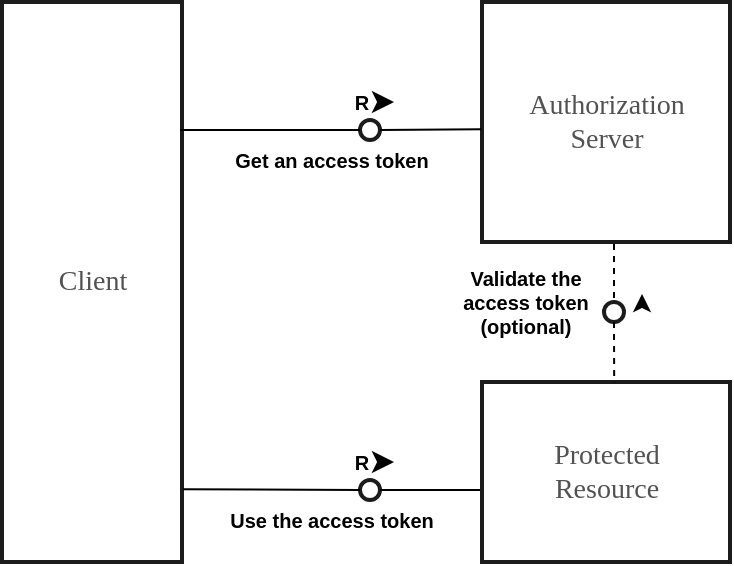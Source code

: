 <mxfile version="14.6.6" type="github">
  <diagram id="hPtmtx6IpT1gjBAr7_w4" name="Page-1">
    <mxGraphModel dx="1518" dy="970" grid="1" gridSize="10" guides="1" tooltips="1" connect="1" arrows="1" fold="1" page="1" pageScale="1" pageWidth="827" pageHeight="1169" math="0" shadow="0">
      <root>
        <mxCell id="0" />
        <mxCell id="1" parent="0" />
        <mxCell id="3cUhAm3IvbHf3z0y6Tj2-4" value="Client" style="html=1;strokeColor=#1C1C1C;fillColor=#ffffff;fontFamily=Tahoma;fontSize=14;fontColor=#525252;align=center;strokeWidth=2;" parent="1" vertex="1">
          <mxGeometry x="160" y="80" width="90" height="280" as="geometry" />
        </mxCell>
        <mxCell id="3cUhAm3IvbHf3z0y6Tj2-5" value="Authorization&lt;br&gt;Server" style="html=1;strokeColor=#1C1C1C;fillColor=#ffffff;fontFamily=Tahoma;fontSize=14;fontColor=#525252;align=center;strokeWidth=2;" parent="1" vertex="1">
          <mxGeometry x="400" y="80" width="124" height="120" as="geometry" />
        </mxCell>
        <mxCell id="3cUhAm3IvbHf3z0y6Tj2-6" value="Protected&lt;br&gt;Resource" style="html=1;strokeColor=#1C1C1C;fillColor=#ffffff;fontFamily=Tahoma;fontSize=14;fontColor=#525252;align=center;strokeWidth=2;" parent="1" vertex="1">
          <mxGeometry x="400" y="270" width="124" height="90" as="geometry" />
        </mxCell>
        <mxCell id="3cUhAm3IvbHf3z0y6Tj2-7" value="" style="group" parent="1" vertex="1" connectable="0">
          <mxGeometry x="320" y="120" width="40" height="29" as="geometry" />
        </mxCell>
        <mxCell id="3cUhAm3IvbHf3z0y6Tj2-8" value="R" style="text;html=1;strokeColor=none;fillColor=none;align=center;verticalAlign=middle;whiteSpace=wrap;overflow=hidden;fontFamily=Helvetica;fontSize=10;fontColor=#000000;fontStyle=1" parent="3cUhAm3IvbHf3z0y6Tj2-7" vertex="1">
          <mxGeometry width="40" height="20" as="geometry" />
        </mxCell>
        <mxCell id="3cUhAm3IvbHf3z0y6Tj2-9" value="" style="ellipse;whiteSpace=wrap;html=1;strokeColor=#1C1C1C;fillColor=none;fontFamily=Tahoma;fontSize=14;fontColor=#525252;align=center;strokeWidth=2;" parent="3cUhAm3IvbHf3z0y6Tj2-7" vertex="1">
          <mxGeometry x="19" y="19" width="10" height="10" as="geometry" />
        </mxCell>
        <mxCell id="3cUhAm3IvbHf3z0y6Tj2-10" style="edgeStyle=none;rounded=0;html=1;startArrow=none;startFill=0;endArrow=classic;endFill=1;jettySize=auto;orthogonalLoop=1;strokeColor=#000000;fontFamily=Helvetica;fontSize=10;fontColor=#000000;targetPerimeterSpacing=0;endSize=8;sourcePerimeterSpacing=0;startSize=0;" parent="3cUhAm3IvbHf3z0y6Tj2-7" edge="1">
          <mxGeometry relative="1" as="geometry">
            <mxPoint x="36" y="10" as="targetPoint" />
            <mxPoint x="28" y="10" as="sourcePoint" />
          </mxGeometry>
        </mxCell>
        <mxCell id="3cUhAm3IvbHf3z0y6Tj2-13" value="" style="endArrow=none;html=1;entryX=0;entryY=0.5;entryDx=0;entryDy=0;" parent="1" target="3cUhAm3IvbHf3z0y6Tj2-9" edge="1">
          <mxGeometry width="50" height="50" relative="1" as="geometry">
            <mxPoint x="249" y="144" as="sourcePoint" />
            <mxPoint x="410" y="210" as="targetPoint" />
          </mxGeometry>
        </mxCell>
        <mxCell id="3cUhAm3IvbHf3z0y6Tj2-14" value="" style="endArrow=none;html=1;exitX=1;exitY=0.5;exitDx=0;exitDy=0;entryX=-0.002;entryY=0.53;entryDx=0;entryDy=0;entryPerimeter=0;" parent="1" source="3cUhAm3IvbHf3z0y6Tj2-9" target="3cUhAm3IvbHf3z0y6Tj2-5" edge="1">
          <mxGeometry width="50" height="50" relative="1" as="geometry">
            <mxPoint x="360" y="260" as="sourcePoint" />
            <mxPoint x="410" y="210" as="targetPoint" />
          </mxGeometry>
        </mxCell>
        <mxCell id="3cUhAm3IvbHf3z0y6Tj2-15" value="" style="group" parent="1" vertex="1" connectable="0">
          <mxGeometry x="320" y="300" width="40" height="29" as="geometry" />
        </mxCell>
        <mxCell id="3cUhAm3IvbHf3z0y6Tj2-16" value="R" style="text;html=1;strokeColor=none;fillColor=none;align=center;verticalAlign=middle;whiteSpace=wrap;overflow=hidden;fontFamily=Helvetica;fontSize=10;fontColor=#000000;fontStyle=1" parent="3cUhAm3IvbHf3z0y6Tj2-15" vertex="1">
          <mxGeometry width="40" height="20" as="geometry" />
        </mxCell>
        <mxCell id="3cUhAm3IvbHf3z0y6Tj2-17" value="" style="ellipse;whiteSpace=wrap;html=1;strokeColor=#1C1C1C;fillColor=none;fontFamily=Tahoma;fontSize=14;fontColor=#525252;align=center;strokeWidth=2;" parent="3cUhAm3IvbHf3z0y6Tj2-15" vertex="1">
          <mxGeometry x="19" y="19" width="10" height="10" as="geometry" />
        </mxCell>
        <mxCell id="3cUhAm3IvbHf3z0y6Tj2-18" style="edgeStyle=none;rounded=0;html=1;startArrow=none;startFill=0;endArrow=classic;endFill=1;jettySize=auto;orthogonalLoop=1;strokeColor=#000000;fontFamily=Helvetica;fontSize=10;fontColor=#000000;targetPerimeterSpacing=0;endSize=8;sourcePerimeterSpacing=0;startSize=0;" parent="3cUhAm3IvbHf3z0y6Tj2-15" edge="1">
          <mxGeometry relative="1" as="geometry">
            <mxPoint x="36" y="10" as="targetPoint" />
            <mxPoint x="28" y="10" as="sourcePoint" />
          </mxGeometry>
        </mxCell>
        <mxCell id="3cUhAm3IvbHf3z0y6Tj2-19" value="" style="endArrow=none;html=1;entryX=0;entryY=0.5;entryDx=0;entryDy=0;exitX=1.007;exitY=0.87;exitDx=0;exitDy=0;exitPerimeter=0;" parent="1" source="3cUhAm3IvbHf3z0y6Tj2-4" target="3cUhAm3IvbHf3z0y6Tj2-17" edge="1">
          <mxGeometry width="50" height="50" relative="1" as="geometry">
            <mxPoint x="289" y="304" as="sourcePoint" />
            <mxPoint x="410" y="210" as="targetPoint" />
          </mxGeometry>
        </mxCell>
        <mxCell id="3cUhAm3IvbHf3z0y6Tj2-20" value="" style="endArrow=none;html=1;exitX=1;exitY=0.5;exitDx=0;exitDy=0;" parent="1" source="3cUhAm3IvbHf3z0y6Tj2-17" edge="1">
          <mxGeometry width="50" height="50" relative="1" as="geometry">
            <mxPoint x="360" y="299.76" as="sourcePoint" />
            <mxPoint x="399" y="324" as="targetPoint" />
          </mxGeometry>
        </mxCell>
        <mxCell id="3cUhAm3IvbHf3z0y6Tj2-23" value="Get an access token" style="text;html=1;strokeColor=none;fillColor=none;align=center;verticalAlign=middle;whiteSpace=wrap;overflow=hidden;fontFamily=Helvetica;fontSize=10;fontColor=#000000;fontStyle=1" parent="1" vertex="1">
          <mxGeometry x="270" y="149" width="110" height="20" as="geometry" />
        </mxCell>
        <mxCell id="3cUhAm3IvbHf3z0y6Tj2-26" value="Use the access token" style="text;html=1;strokeColor=none;fillColor=none;align=center;verticalAlign=middle;whiteSpace=wrap;overflow=hidden;fontFamily=Helvetica;fontSize=10;fontColor=#000000;fontStyle=1" parent="1" vertex="1">
          <mxGeometry x="270" y="329" width="110" height="20" as="geometry" />
        </mxCell>
        <mxCell id="3cUhAm3IvbHf3z0y6Tj2-37" value="" style="group" parent="1" vertex="1" connectable="0">
          <mxGeometry x="442" y="230" width="40" height="20" as="geometry" />
        </mxCell>
        <mxCell id="3cUhAm3IvbHf3z0y6Tj2-43" value="" style="group;rotation=-180;" parent="1" vertex="1" connectable="0">
          <mxGeometry x="460" y="230" width="40" height="20" as="geometry" />
        </mxCell>
        <mxCell id="3cUhAm3IvbHf3z0y6Tj2-44" value="" style="group;rotation=-180;" parent="3cUhAm3IvbHf3z0y6Tj2-43" vertex="1" connectable="0">
          <mxGeometry width="40" height="20" as="geometry" />
        </mxCell>
        <mxCell id="3cUhAm3IvbHf3z0y6Tj2-45" value="" style="group;rotation=-180;" parent="3cUhAm3IvbHf3z0y6Tj2-44" vertex="1" connectable="0">
          <mxGeometry width="40" height="20" as="geometry" />
        </mxCell>
        <mxCell id="3cUhAm3IvbHf3z0y6Tj2-46" value="" style="endArrow=classic;html=1;strokeColor=#000000;fontFamily=Helvetica;fontSize=14;fontColor=#525252;" parent="3cUhAm3IvbHf3z0y6Tj2-45" edge="1">
          <mxGeometry width="50" height="50" relative="1" as="geometry">
            <mxPoint x="20" y="1" as="sourcePoint" />
            <mxPoint x="20" y="-4" as="targetPoint" />
          </mxGeometry>
        </mxCell>
        <mxCell id="3cUhAm3IvbHf3z0y6Tj2-48" value="" style="ellipse;whiteSpace=wrap;html=1;strokeColor=#1C1C1C;fillColor=none;fontFamily=Tahoma;fontSize=14;fontColor=#525252;align=center;strokeWidth=2;rotation=-180;" parent="3cUhAm3IvbHf3z0y6Tj2-45" vertex="1">
          <mxGeometry x="1" width="10" height="10" as="geometry" />
        </mxCell>
        <mxCell id="3cUhAm3IvbHf3z0y6Tj2-50" value="" style="endArrow=none;html=1;entryX=0.5;entryY=1;entryDx=0;entryDy=0;jumpStyle=sharp;sketch=0;dashed=1;" parent="1" target="3cUhAm3IvbHf3z0y6Tj2-48" edge="1">
          <mxGeometry width="50" height="50" relative="1" as="geometry">
            <mxPoint x="466" y="201" as="sourcePoint" />
            <mxPoint x="330" y="230" as="targetPoint" />
          </mxGeometry>
        </mxCell>
        <mxCell id="3cUhAm3IvbHf3z0y6Tj2-51" value="" style="endArrow=none;html=1;entryX=0.533;entryY=0.003;entryDx=0;entryDy=0;exitX=0.5;exitY=0;exitDx=0;exitDy=0;entryPerimeter=0;dashed=1;" parent="1" source="3cUhAm3IvbHf3z0y6Tj2-48" target="3cUhAm3IvbHf3z0y6Tj2-6" edge="1">
          <mxGeometry width="50" height="50" relative="1" as="geometry">
            <mxPoint x="475.472" y="250.0" as="sourcePoint" />
            <mxPoint x="476" y="279.28" as="targetPoint" />
          </mxGeometry>
        </mxCell>
        <mxCell id="3cUhAm3IvbHf3z0y6Tj2-52" value="&lt;div&gt;Validate the access token (optional)&lt;/div&gt;" style="text;html=1;strokeColor=none;fillColor=none;align=center;verticalAlign=middle;whiteSpace=wrap;overflow=hidden;fontFamily=Helvetica;fontSize=10;fontColor=#000000;fontStyle=1" parent="1" vertex="1">
          <mxGeometry x="380" y="210" width="84" height="40" as="geometry" />
        </mxCell>
      </root>
    </mxGraphModel>
  </diagram>
</mxfile>
